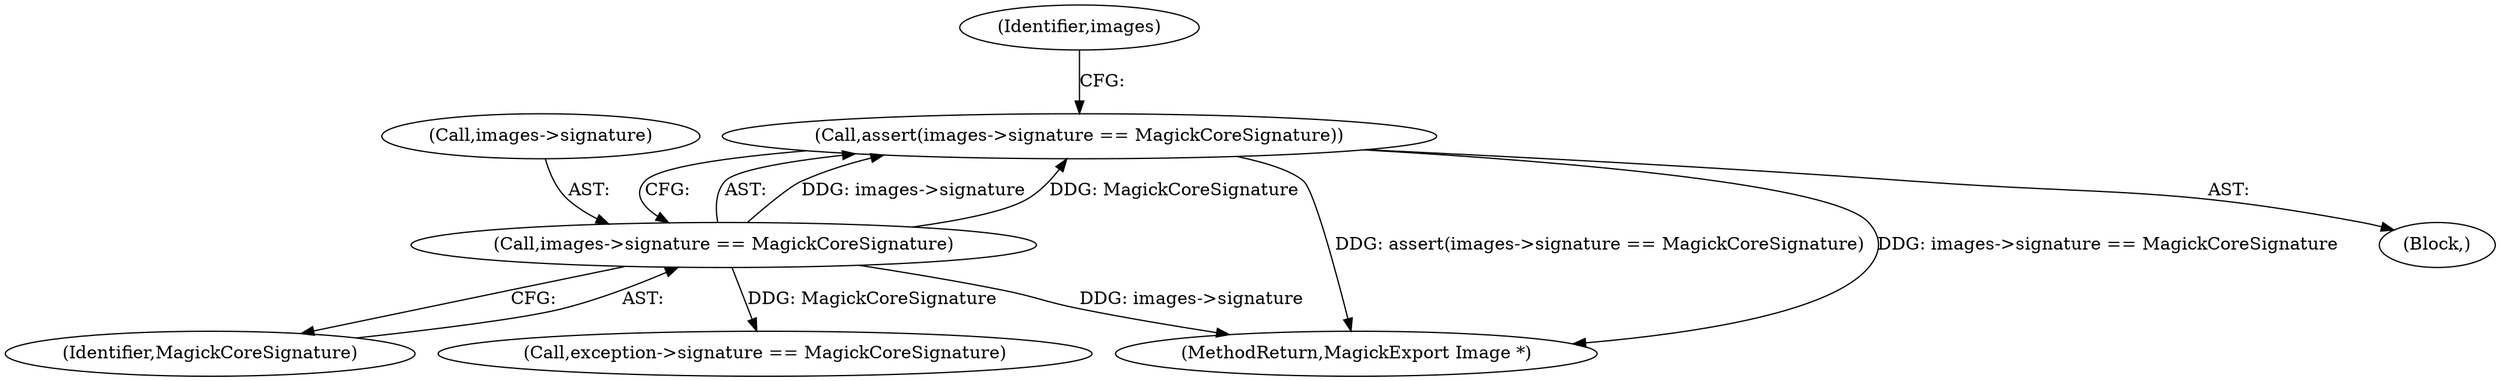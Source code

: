 digraph "0_ImageMagick_d5089971bd792311aaab5cb73460326d7ef7f32d@API" {
"1000132" [label="(Call,assert(images->signature == MagickCoreSignature))"];
"1000133" [label="(Call,images->signature == MagickCoreSignature)"];
"1000133" [label="(Call,images->signature == MagickCoreSignature)"];
"1000951" [label="(MethodReturn,MagickExport Image *)"];
"1000137" [label="(Identifier,MagickCoreSignature)"];
"1000134" [label="(Call,images->signature)"];
"1000160" [label="(Call,exception->signature == MagickCoreSignature)"];
"1000132" [label="(Call,assert(images->signature == MagickCoreSignature))"];
"1000105" [label="(Block,)"];
"1000141" [label="(Identifier,images)"];
"1000132" -> "1000105"  [label="AST: "];
"1000132" -> "1000133"  [label="CFG: "];
"1000133" -> "1000132"  [label="AST: "];
"1000141" -> "1000132"  [label="CFG: "];
"1000132" -> "1000951"  [label="DDG: assert(images->signature == MagickCoreSignature)"];
"1000132" -> "1000951"  [label="DDG: images->signature == MagickCoreSignature"];
"1000133" -> "1000132"  [label="DDG: images->signature"];
"1000133" -> "1000132"  [label="DDG: MagickCoreSignature"];
"1000133" -> "1000137"  [label="CFG: "];
"1000134" -> "1000133"  [label="AST: "];
"1000137" -> "1000133"  [label="AST: "];
"1000133" -> "1000951"  [label="DDG: images->signature"];
"1000133" -> "1000160"  [label="DDG: MagickCoreSignature"];
}
